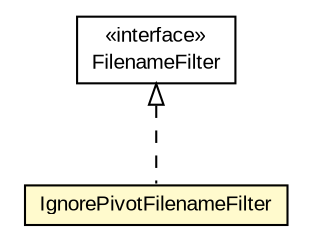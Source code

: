 #!/usr/local/bin/dot
#
# Class diagram 
# Generated by UMLGraph version R5_6-24-gf6e263 (http://www.umlgraph.org/)
#

digraph G {
	edge [fontname="arial",fontsize=10,labelfontname="arial",labelfontsize=10];
	node [fontname="arial",fontsize=10,shape=plaintext];
	nodesep=0.25;
	ranksep=0.5;
	// eu.europa.esig.dss.tsl.service.IgnorePivotFilenameFilter
	c387303 [label=<<table title="eu.europa.esig.dss.tsl.service.IgnorePivotFilenameFilter" border="0" cellborder="1" cellspacing="0" cellpadding="2" port="p" bgcolor="lemonChiffon" href="./IgnorePivotFilenameFilter.html">
		<tr><td><table border="0" cellspacing="0" cellpadding="1">
<tr><td align="center" balign="center"> IgnorePivotFilenameFilter </td></tr>
		</table></td></tr>
		</table>>, URL="./IgnorePivotFilenameFilter.html", fontname="arial", fontcolor="black", fontsize=10.0];
	//eu.europa.esig.dss.tsl.service.IgnorePivotFilenameFilter implements java.io.FilenameFilter
	c387307:p -> c387303:p [dir=back,arrowtail=empty,style=dashed];
	// java.io.FilenameFilter
	c387307 [label=<<table title="java.io.FilenameFilter" border="0" cellborder="1" cellspacing="0" cellpadding="2" port="p" href="http://java.sun.com/j2se/1.4.2/docs/api/java/io/FilenameFilter.html">
		<tr><td><table border="0" cellspacing="0" cellpadding="1">
<tr><td align="center" balign="center"> &#171;interface&#187; </td></tr>
<tr><td align="center" balign="center"> FilenameFilter </td></tr>
		</table></td></tr>
		</table>>, URL="http://java.sun.com/j2se/1.4.2/docs/api/java/io/FilenameFilter.html", fontname="arial", fontcolor="black", fontsize=10.0];
}

